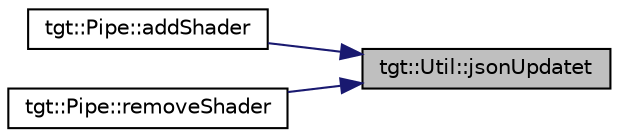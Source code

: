 digraph "tgt::Util::jsonUpdatet"
{
 // LATEX_PDF_SIZE
  edge [fontname="Helvetica",fontsize="10",labelfontname="Helvetica",labelfontsize="10"];
  node [fontname="Helvetica",fontsize="10",shape=record];
  rankdir="RL";
  Node1 [label="tgt::Util::jsonUpdatet",height=0.2,width=0.4,color="black", fillcolor="grey75", style="filled", fontcolor="black",tooltip=" "];
  Node1 -> Node2 [dir="back",color="midnightblue",fontsize="10",style="solid",fontname="Helvetica"];
  Node2 [label="tgt::Pipe::addShader",height=0.2,width=0.4,color="black", fillcolor="white", style="filled",URL="$d0/dd1/namespacetgt_1_1_pipe.html#a8f802cf373e38946e675d765ee29d646",tooltip=" "];
  Node1 -> Node3 [dir="back",color="midnightblue",fontsize="10",style="solid",fontname="Helvetica"];
  Node3 [label="tgt::Pipe::removeShader",height=0.2,width=0.4,color="black", fillcolor="white", style="filled",URL="$d0/dd1/namespacetgt_1_1_pipe.html#a08f12f0bf5e9415886446edf34ed981e",tooltip=" "];
}
